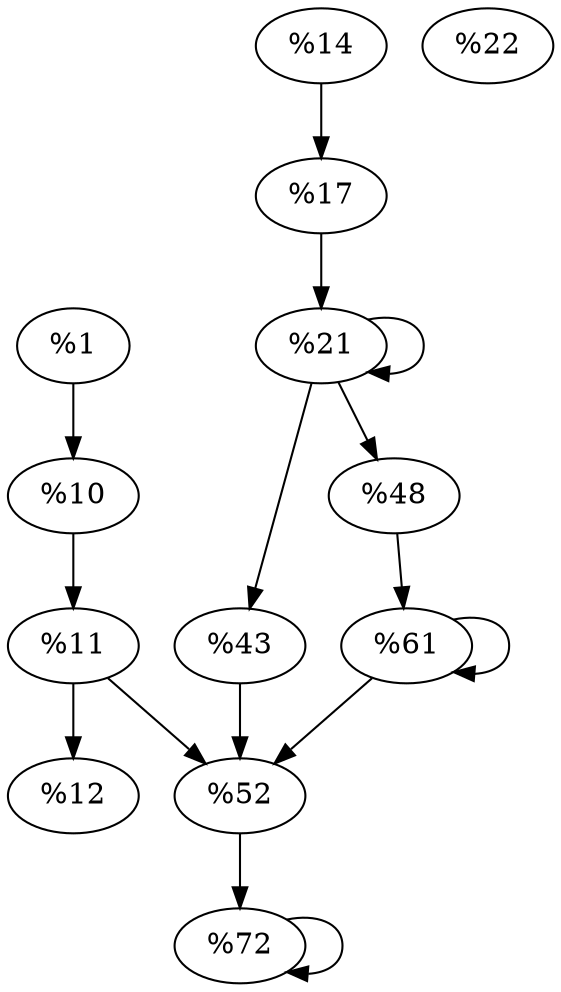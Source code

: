 digraph CFG {
    // Nodes
    start [label="%1"];
    block_10 [label="%10"];
    block_11 [label="%11"];
    block_12 [label="%12"];
    block_14 [label="%14"];
    block_17 [label="%17"];
    block_21 [label="%21"];
    block_22 [label="%22"];
    block_43 [label="%43"];
    block_48 [label="%48"];
    block_52 [label="%52"];
    block_61 [label="%61"];
    block_72 [label="%72"];

    // Edges
    start -> block_10;
    block_10 -> block_11;
    block_11 -> block_12;
    block_11 -> block_52;
    block_14 -> block_17;
    block_17 -> block_21;
    block_21 -> block_21; // Loop back
    block_21 -> block_43;
    block_21 -> block_48;
    block_52 -> block_72;
    block_43 -> block_52;
    block_48 -> block_61;
    block_61 -> block_52;
    block_61 -> block_61; // Loop back
    block_72 -> block_72; // Exit
}